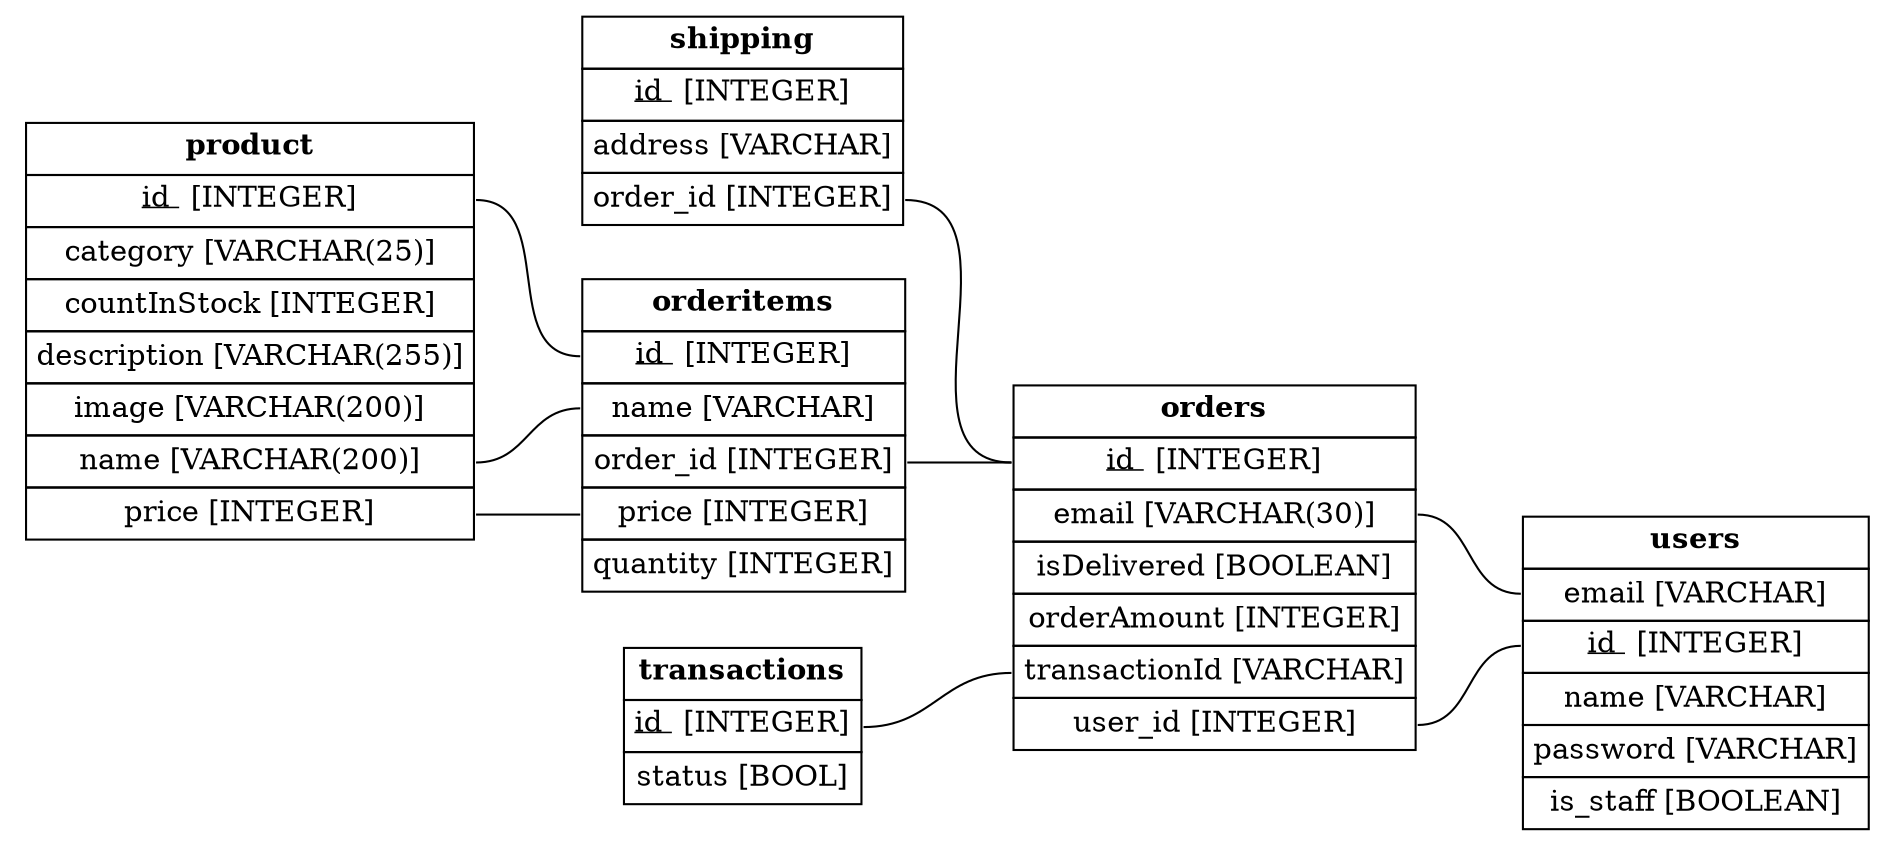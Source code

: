 graph {
  rankdir=LR;
  node [shape=plaintext];

  "orderitems" [label=<
    <TABLE BORDER="0" CELLBORDER="1" CELLPADDING="4" CELLSPACING="0">
      <TR><TD><B>orderitems</B></TD></TR>
      <TR><TD PORT="id"><u>id </u> [INTEGER]</TD></TR>
      <TR><TD PORT="name">name [VARCHAR]</TD></TR>
      <TR><TD PORT="order_id">order_id [INTEGER]</TD></TR>
      <TR><TD PORT="price">price [INTEGER]</TD></TR>
      <TR><TD PORT="quantity">quantity [INTEGER]</TD></TR>
    </TABLE>
  >];

  "orders" [label=<
    <TABLE BORDER="0" CELLBORDER="1" CELLPADDING="4" CELLSPACING="0">
      <TR><TD><B>orders</B></TD></TR>
      <TR><TD PORT="id"><u>id </u> [INTEGER]</TD></TR>
      <TR><TD PORT="email">email [VARCHAR(30)]</TD></TR>
      <TR><TD PORT="isDelivered">isDelivered [BOOLEAN]</TD></TR>
      <TR><TD PORT="orderAmount">orderAmount [INTEGER]</TD></TR>
      <TR><TD PORT="transactionId">transactionId [VARCHAR]</TD></TR>
      <TR><TD PORT="user_id">user_id [INTEGER]</TD></TR>
    </TABLE>
  >];

  "product" [label=<
    <TABLE BORDER="0" CELLBORDER="1" CELLPADDING="4" CELLSPACING="0">
      <TR><TD><B>product</B></TD></TR>
      <TR><TD PORT="id"><u>id </u> [INTEGER]</TD></TR>
      <TR><TD PORT="category">category [VARCHAR(25)]</TD></TR>
      <TR><TD PORT="countInStock">countInStock [INTEGER]</TD></TR>
      <TR><TD PORT="description">description [VARCHAR(255)]</TD></TR>
      <TR><TD PORT="image">image [VARCHAR(200)]</TD></TR>
      <TR><TD PORT="name">name [VARCHAR(200)]</TD></TR>
      <TR><TD PORT="price">price [INTEGER]</TD></TR>
    </TABLE>
  >];
  
    "transactions" [label=<
    <TABLE BORDER="0" CELLBORDER="1" CELLPADDING="4" CELLSPACING="0">
      <TR><TD><B>transactions</B></TD></TR>
      <TR><TD PORT="t_id"><u>id </u> [INTEGER]</TD></TR>
      <TR><TD PORT="status">status [BOOL]</TD></TR>
    </TABLE>
  >];

  "users" [label=<
    <TABLE BORDER="0" CELLBORDER="1" CELLPADDING="4" CELLSPACING="0">
      <TR><TD><B>users</B></TD></TR>
      <TR><TD PORT="email">email [VARCHAR]</TD></TR>
      <TR><TD PORT="id"><u>id </u> [INTEGER]</TD></TR>
      <TR><TD PORT="name">name [VARCHAR]</TD></TR>
      <TR><TD PORT="password">password [VARCHAR]</TD></TR>
      <TR><TD PORT="is_staff">is_staff [BOOLEAN]</TD></TR>
    </TABLE>
  >];

  "shipping" [label=<
    <TABLE BORDER="0" CELLBORDER="1" CELLPADDING="4" CELLSPACING="0">
      <TR><TD><B>shipping</B></TD></TR>
      <TR><TD PORT="id"><u>id </u> [INTEGER]</TD></TR>
      <TR><TD PORT="address">address [VARCHAR]</TD></TR>
      <TR><TD PORT="order_id">order_id [INTEGER]</TD></TR>
    </TABLE>
  >];

  "orders":"user_id" -- "users":"id";
  "orderitems":"order_id" -- "orders":"id";
  "shipping":"order_id" -- "orders":"id";
  "product":"id" -- "orderitems":"id";
  "product":"name" -- "orderitems":"name";
  "product":"price" -- "orderitems":"price";
  "orders":"email" -- "users":"email";
  "transactions":"t_id" -- "orders":"transactionID";
  
}

